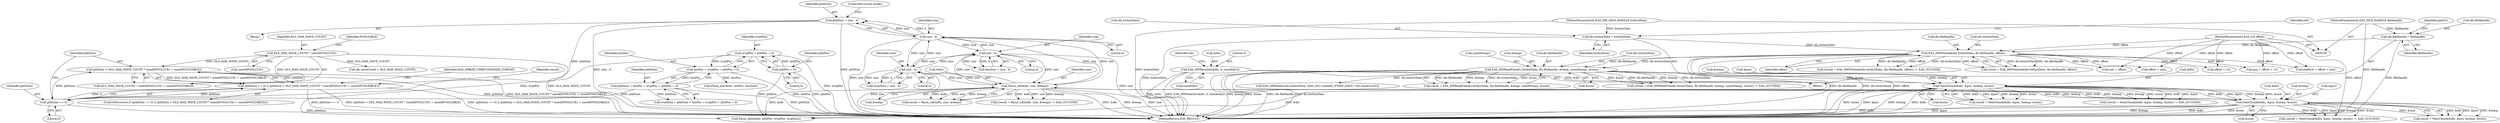 digraph "0_Android_cadfb7a3c96d4fef06656cf37143e1b3e62cae86@API" {
"1000392" [label="(Call,ptblSize > DLS_MAX_WAVE_COUNT * sizeof(POOLCUE) + sizeof(POOLTABLE))"];
"1000389" [label="(Call,ptblSize == 0)"];
"1000363" [label="(Call,ptblSize = size - 4)"];
"1000365" [label="(Call,size - 4)"];
"1000341" [label="(Call,size - 4)"];
"1000353" [label="(Call,size - 4)"];
"1000318" [label="(Call,Parse_cdl(&dls, size, &temp))"];
"1000298" [label="(Call,NextChunk(&dls, &pos, &temp, &size))"];
"1000243" [label="(Call,NextChunk(&dls, &pos, &temp, &size))"];
"1000174" [label="(Call,EAS_HWMemSet(&dls, 0, sizeof(dls)))"];
"1000213" [label="(Call,EAS_HWReadFile(dls.hwInstData, dls.fileHandle, &temp, sizeof(temp), &size))"];
"1000198" [label="(Call,EAS_HWFileSeek(dls.hwInstData, dls.fileHandle, offset))"];
"1000180" [label="(Call,dls.hwInstData = hwInstData)"];
"1000151" [label="(MethodParameterIn,EAS_HW_DATA_HANDLE hwInstData)"];
"1000185" [label="(Call,dls.fileHandle = fileHandle)"];
"1000152" [label="(MethodParameterIn,EAS_FILE_HANDLE fileHandle)"];
"1000153" [label="(MethodParameterIn,EAS_I32 offset)"];
"1000267" [label="(Call,ptblSize = linsPos = wvplPos = ptblPos = 0)"];
"1000269" [label="(Call,linsPos = wvplPos = ptblPos = 0)"];
"1000271" [label="(Call,wvplPos = ptblPos = 0)"];
"1000273" [label="(Call,ptblPos = 0)"];
"1000395" [label="(Call,DLS_MAX_WAVE_COUNT * sizeof(POOLCUE))"];
"1000388" [label="(Call,(ptblSize == 0) || (ptblSize > DLS_MAX_WAVE_COUNT * sizeof(POOLCUE) + sizeof(POOLTABLE)))"];
"1000213" [label="(Call,EAS_HWReadFile(dls.hwInstData, dls.fileHandle, &temp, sizeof(temp), &size))"];
"1000296" [label="(Call,result = NextChunk(&dls, &pos, &temp, &size))"];
"1000343" [label="(Literal,4)"];
"1000366" [label="(Identifier,size)"];
"1000272" [label="(Identifier,wvplPos)"];
"1000220" [label="(Call,&temp)"];
"1000318" [label="(Call,Parse_cdl(&dls, size, &temp))"];
"1000404" [label="(Identifier,EAS_ERROR_UNRECOGNIZED_FORMAT)"];
"1000408" [label="(Identifier,result)"];
"1000244" [label="(Call,&dls)"];
"1000187" [label="(Identifier,dls)"];
"1000196" [label="(Call,result = EAS_HWFileSeek(dls.hwInstData, dls.fileHandle, offset))"];
"1000319" [label="(Call,&dls)"];
"1000351" [label="(Call,wvplSize = size - 4)"];
"1000185" [label="(Call,dls.fileHandle = fileHandle)"];
"1000400" [label="(Identifier,POOLTABLE)"];
"1000837" [label="(MethodReturn,EAS_RESULT)"];
"1000211" [label="(Call,result = EAS_HWReadFile(dls.hwInstData, dls.fileHandle, &temp, sizeof(temp), &size))"];
"1000178" [label="(Call,sizeof(dls))"];
"1000273" [label="(Call,ptblPos = 0)"];
"1000268" [label="(Identifier,ptblSize)"];
"1000199" [label="(Call,dls.hwInstData)"];
"1000274" [label="(Identifier,ptblPos)"];
"1000281" [label="(Call,pos = offset + 12)"];
"1000393" [label="(Identifier,ptblSize)"];
"1000395" [label="(Call,DLS_MAX_WAVE_COUNT * sizeof(POOLCUE))"];
"1000275" [label="(Literal,0)"];
"1000391" [label="(Literal,0)"];
"1000276" [label="(Call,endDLS = offset + size)"];
"1000298" [label="(Call,NextChunk(&dls, &pos, &temp, &size))"];
"1000175" [label="(Call,&dls)"];
"1000210" [label="(Call,(result = EAS_HWReadFile(dls.hwInstData, dls.fileHandle, &temp, sizeof(temp), &size)) != EAS_SUCCESS)"];
"1000181" [label="(Call,dls.hwInstData)"];
"1000322" [label="(Call,&temp)"];
"1000425" [label="(Call,dls.waveCount > DLS_MAX_WAVE_COUNT)"];
"1000217" [label="(Call,dls.fileHandle)"];
"1000367" [label="(Literal,4)"];
"1000339" [label="(Call,linsSize = size - 4)"];
"1000342" [label="(Identifier,size)"];
"1000354" [label="(Identifier,size)"];
"1000250" [label="(Call,&size)"];
"1000394" [label="(Call,DLS_MAX_WAVE_COUNT * sizeof(POOLCUE) + sizeof(POOLTABLE))"];
"1000299" [label="(Call,&dls)"];
"1000265" [label="(Call,wvplSize = ptblSize = linsPos = wvplPos = ptblPos = 0)"];
"1000271" [label="(Call,wvplPos = ptblPos = 0)"];
"1000316" [label="(Call,result = Parse_cdl(&dls, size, &temp))"];
"1000202" [label="(Call,dls.fileHandle)"];
"1000305" [label="(Call,&size)"];
"1000192" [label="(Identifier,ppDLS)"];
"1000186" [label="(Call,dls.fileHandle)"];
"1000396" [label="(Identifier,DLS_MAX_WAVE_COUNT)"];
"1000248" [label="(Call,&temp)"];
"1000241" [label="(Call,result = NextChunk(&dls, &pos, &temp, &size))"];
"1000236" [label="(Call,pos = offset)"];
"1000295" [label="(Call,(result = NextChunk(&dls, &pos, &temp, &size)) != EAS_SUCCESS)"];
"1000409" [label="(Call,Parse_ptbl(&dls, ptblPos, wvplPos, wvplSize))"];
"1000270" [label="(Identifier,linsPos)"];
"1000353" [label="(Call,size - 4)"];
"1000267" [label="(Call,ptblSize = linsPos = wvplPos = ptblPos = 0)"];
"1000243" [label="(Call,NextChunk(&dls, &pos, &temp, &size))"];
"1000269" [label="(Call,linsPos = wvplPos = ptblPos = 0)"];
"1000475" [label="(Call,Parse_lins(&dls, linsPos, linsSize))"];
"1000151" [label="(MethodParameterIn,EAS_HW_DATA_HANDLE hwInstData)"];
"1000189" [label="(Identifier,fileHandle)"];
"1000303" [label="(Call,&temp)"];
"1000392" [label="(Call,ptblSize > DLS_MAX_WAVE_COUNT * sizeof(POOLCUE) + sizeof(POOLTABLE))"];
"1000240" [label="(Call,(result = NextChunk(&dls, &pos, &temp, &size)) != EAS_SUCCESS)"];
"1000177" [label="(Literal,0)"];
"1000390" [label="(Identifier,ptblSize)"];
"1000365" [label="(Call,size - 4)"];
"1000363" [label="(Call,ptblSize = size - 4)"];
"1000246" [label="(Call,&pos)"];
"1000388" [label="(Call,(ptblSize == 0) || (ptblSize > DLS_MAX_WAVE_COUNT * sizeof(POOLCUE) + sizeof(POOLTABLE)))"];
"1000180" [label="(Call,dls.hwInstData = hwInstData)"];
"1000205" [label="(Identifier,offset)"];
"1000389" [label="(Call,ptblSize == 0)"];
"1000315" [label="(Call,(result = Parse_cdl(&dls, size, &temp)) != EAS_SUCCESS)"];
"1000301" [label="(Call,&pos)"];
"1000283" [label="(Call,offset + 12)"];
"1000155" [label="(Block,)"];
"1000153" [label="(MethodParameterIn,EAS_I32 offset)"];
"1000364" [label="(Identifier,ptblSize)"];
"1000214" [label="(Call,dls.hwInstData)"];
"1000174" [label="(Call,EAS_HWMemSet(&dls, 0, sizeof(dls)))"];
"1000198" [label="(Call,EAS_HWFileSeek(dls.hwInstData, dls.fileHandle, offset))"];
"1000152" [label="(MethodParameterIn,EAS_FILE_HANDLE fileHandle)"];
"1000224" [label="(Call,&size)"];
"1000368" [label="(ControlStructure,break;)"];
"1000321" [label="(Identifier,size)"];
"1000195" [label="(Call,(result = EAS_HWFileSeek(dls.hwInstData, dls.fileHandle, offset)) != EAS_SUCCESS)"];
"1000397" [label="(Call,sizeof(POOLCUE))"];
"1000222" [label="(Call,sizeof(temp))"];
"1000438" [label="(Call,EAS_HWMalloc(dls.hwInstData, (EAS_I32) (sizeof(S_WSMP_DATA) * dls.waveCount)))"];
"1000278" [label="(Call,offset + size)"];
"1000355" [label="(Literal,4)"];
"1000341" [label="(Call,size - 4)"];
"1000387" [label="(ControlStructure,if ((ptblSize == 0) || (ptblSize > DLS_MAX_WAVE_COUNT * sizeof(POOLCUE) + sizeof(POOLTABLE))))"];
"1000312" [label="(Block,)"];
"1000182" [label="(Identifier,dls)"];
"1000184" [label="(Identifier,hwInstData)"];
"1000392" -> "1000388"  [label="AST: "];
"1000392" -> "1000394"  [label="CFG: "];
"1000393" -> "1000392"  [label="AST: "];
"1000394" -> "1000392"  [label="AST: "];
"1000388" -> "1000392"  [label="CFG: "];
"1000392" -> "1000837"  [label="DDG: DLS_MAX_WAVE_COUNT * sizeof(POOLCUE) + sizeof(POOLTABLE)"];
"1000392" -> "1000837"  [label="DDG: ptblSize"];
"1000392" -> "1000388"  [label="DDG: ptblSize"];
"1000392" -> "1000388"  [label="DDG: DLS_MAX_WAVE_COUNT * sizeof(POOLCUE) + sizeof(POOLTABLE)"];
"1000389" -> "1000392"  [label="DDG: ptblSize"];
"1000395" -> "1000392"  [label="DDG: DLS_MAX_WAVE_COUNT"];
"1000389" -> "1000388"  [label="AST: "];
"1000389" -> "1000391"  [label="CFG: "];
"1000390" -> "1000389"  [label="AST: "];
"1000391" -> "1000389"  [label="AST: "];
"1000393" -> "1000389"  [label="CFG: "];
"1000388" -> "1000389"  [label="CFG: "];
"1000389" -> "1000837"  [label="DDG: ptblSize"];
"1000389" -> "1000388"  [label="DDG: ptblSize"];
"1000389" -> "1000388"  [label="DDG: 0"];
"1000363" -> "1000389"  [label="DDG: ptblSize"];
"1000267" -> "1000389"  [label="DDG: ptblSize"];
"1000363" -> "1000312"  [label="AST: "];
"1000363" -> "1000365"  [label="CFG: "];
"1000364" -> "1000363"  [label="AST: "];
"1000365" -> "1000363"  [label="AST: "];
"1000368" -> "1000363"  [label="CFG: "];
"1000363" -> "1000837"  [label="DDG: size - 4"];
"1000363" -> "1000837"  [label="DDG: ptblSize"];
"1000365" -> "1000363"  [label="DDG: size"];
"1000365" -> "1000363"  [label="DDG: 4"];
"1000365" -> "1000367"  [label="CFG: "];
"1000366" -> "1000365"  [label="AST: "];
"1000367" -> "1000365"  [label="AST: "];
"1000365" -> "1000837"  [label="DDG: size"];
"1000365" -> "1000318"  [label="DDG: size"];
"1000365" -> "1000341"  [label="DDG: size"];
"1000365" -> "1000353"  [label="DDG: size"];
"1000341" -> "1000365"  [label="DDG: size"];
"1000353" -> "1000365"  [label="DDG: size"];
"1000318" -> "1000365"  [label="DDG: size"];
"1000341" -> "1000339"  [label="AST: "];
"1000341" -> "1000343"  [label="CFG: "];
"1000342" -> "1000341"  [label="AST: "];
"1000343" -> "1000341"  [label="AST: "];
"1000339" -> "1000341"  [label="CFG: "];
"1000341" -> "1000837"  [label="DDG: size"];
"1000341" -> "1000318"  [label="DDG: size"];
"1000341" -> "1000339"  [label="DDG: size"];
"1000341" -> "1000339"  [label="DDG: 4"];
"1000353" -> "1000341"  [label="DDG: size"];
"1000318" -> "1000341"  [label="DDG: size"];
"1000341" -> "1000353"  [label="DDG: size"];
"1000353" -> "1000351"  [label="AST: "];
"1000353" -> "1000355"  [label="CFG: "];
"1000354" -> "1000353"  [label="AST: "];
"1000355" -> "1000353"  [label="AST: "];
"1000351" -> "1000353"  [label="CFG: "];
"1000353" -> "1000837"  [label="DDG: size"];
"1000353" -> "1000318"  [label="DDG: size"];
"1000353" -> "1000351"  [label="DDG: size"];
"1000353" -> "1000351"  [label="DDG: 4"];
"1000318" -> "1000353"  [label="DDG: size"];
"1000318" -> "1000316"  [label="AST: "];
"1000318" -> "1000322"  [label="CFG: "];
"1000319" -> "1000318"  [label="AST: "];
"1000321" -> "1000318"  [label="AST: "];
"1000322" -> "1000318"  [label="AST: "];
"1000316" -> "1000318"  [label="CFG: "];
"1000318" -> "1000837"  [label="DDG: &dls"];
"1000318" -> "1000837"  [label="DDG: &temp"];
"1000318" -> "1000837"  [label="DDG: size"];
"1000318" -> "1000298"  [label="DDG: &dls"];
"1000318" -> "1000298"  [label="DDG: &temp"];
"1000318" -> "1000315"  [label="DDG: &dls"];
"1000318" -> "1000315"  [label="DDG: size"];
"1000318" -> "1000315"  [label="DDG: &temp"];
"1000318" -> "1000316"  [label="DDG: &dls"];
"1000318" -> "1000316"  [label="DDG: size"];
"1000318" -> "1000316"  [label="DDG: &temp"];
"1000298" -> "1000318"  [label="DDG: &dls"];
"1000298" -> "1000318"  [label="DDG: &temp"];
"1000318" -> "1000409"  [label="DDG: &dls"];
"1000298" -> "1000296"  [label="AST: "];
"1000298" -> "1000305"  [label="CFG: "];
"1000299" -> "1000298"  [label="AST: "];
"1000301" -> "1000298"  [label="AST: "];
"1000303" -> "1000298"  [label="AST: "];
"1000305" -> "1000298"  [label="AST: "];
"1000296" -> "1000298"  [label="CFG: "];
"1000298" -> "1000837"  [label="DDG: &temp"];
"1000298" -> "1000837"  [label="DDG: &dls"];
"1000298" -> "1000837"  [label="DDG: &size"];
"1000298" -> "1000837"  [label="DDG: &pos"];
"1000298" -> "1000295"  [label="DDG: &dls"];
"1000298" -> "1000295"  [label="DDG: &pos"];
"1000298" -> "1000295"  [label="DDG: &temp"];
"1000298" -> "1000295"  [label="DDG: &size"];
"1000298" -> "1000296"  [label="DDG: &dls"];
"1000298" -> "1000296"  [label="DDG: &pos"];
"1000298" -> "1000296"  [label="DDG: &temp"];
"1000298" -> "1000296"  [label="DDG: &size"];
"1000243" -> "1000298"  [label="DDG: &dls"];
"1000243" -> "1000298"  [label="DDG: &pos"];
"1000243" -> "1000298"  [label="DDG: &temp"];
"1000243" -> "1000298"  [label="DDG: &size"];
"1000298" -> "1000409"  [label="DDG: &dls"];
"1000243" -> "1000241"  [label="AST: "];
"1000243" -> "1000250"  [label="CFG: "];
"1000244" -> "1000243"  [label="AST: "];
"1000246" -> "1000243"  [label="AST: "];
"1000248" -> "1000243"  [label="AST: "];
"1000250" -> "1000243"  [label="AST: "];
"1000241" -> "1000243"  [label="CFG: "];
"1000243" -> "1000837"  [label="DDG: &temp"];
"1000243" -> "1000837"  [label="DDG: &dls"];
"1000243" -> "1000837"  [label="DDG: &size"];
"1000243" -> "1000837"  [label="DDG: &pos"];
"1000243" -> "1000240"  [label="DDG: &dls"];
"1000243" -> "1000240"  [label="DDG: &pos"];
"1000243" -> "1000240"  [label="DDG: &temp"];
"1000243" -> "1000240"  [label="DDG: &size"];
"1000243" -> "1000241"  [label="DDG: &dls"];
"1000243" -> "1000241"  [label="DDG: &pos"];
"1000243" -> "1000241"  [label="DDG: &temp"];
"1000243" -> "1000241"  [label="DDG: &size"];
"1000174" -> "1000243"  [label="DDG: &dls"];
"1000213" -> "1000243"  [label="DDG: &temp"];
"1000213" -> "1000243"  [label="DDG: &size"];
"1000243" -> "1000409"  [label="DDG: &dls"];
"1000174" -> "1000155"  [label="AST: "];
"1000174" -> "1000178"  [label="CFG: "];
"1000175" -> "1000174"  [label="AST: "];
"1000177" -> "1000174"  [label="AST: "];
"1000178" -> "1000174"  [label="AST: "];
"1000182" -> "1000174"  [label="CFG: "];
"1000174" -> "1000837"  [label="DDG: &dls"];
"1000174" -> "1000837"  [label="DDG: EAS_HWMemSet(&dls, 0, sizeof(dls))"];
"1000213" -> "1000211"  [label="AST: "];
"1000213" -> "1000224"  [label="CFG: "];
"1000214" -> "1000213"  [label="AST: "];
"1000217" -> "1000213"  [label="AST: "];
"1000220" -> "1000213"  [label="AST: "];
"1000222" -> "1000213"  [label="AST: "];
"1000224" -> "1000213"  [label="AST: "];
"1000211" -> "1000213"  [label="CFG: "];
"1000213" -> "1000837"  [label="DDG: dls.fileHandle"];
"1000213" -> "1000837"  [label="DDG: dls.hwInstData"];
"1000213" -> "1000837"  [label="DDG: &temp"];
"1000213" -> "1000837"  [label="DDG: &size"];
"1000213" -> "1000210"  [label="DDG: dls.fileHandle"];
"1000213" -> "1000210"  [label="DDG: &temp"];
"1000213" -> "1000210"  [label="DDG: dls.hwInstData"];
"1000213" -> "1000210"  [label="DDG: &size"];
"1000213" -> "1000211"  [label="DDG: dls.fileHandle"];
"1000213" -> "1000211"  [label="DDG: &temp"];
"1000213" -> "1000211"  [label="DDG: dls.hwInstData"];
"1000213" -> "1000211"  [label="DDG: &size"];
"1000198" -> "1000213"  [label="DDG: dls.hwInstData"];
"1000198" -> "1000213"  [label="DDG: dls.fileHandle"];
"1000213" -> "1000438"  [label="DDG: dls.hwInstData"];
"1000198" -> "1000196"  [label="AST: "];
"1000198" -> "1000205"  [label="CFG: "];
"1000199" -> "1000198"  [label="AST: "];
"1000202" -> "1000198"  [label="AST: "];
"1000205" -> "1000198"  [label="AST: "];
"1000196" -> "1000198"  [label="CFG: "];
"1000198" -> "1000837"  [label="DDG: dls.hwInstData"];
"1000198" -> "1000837"  [label="DDG: offset"];
"1000198" -> "1000837"  [label="DDG: dls.fileHandle"];
"1000198" -> "1000195"  [label="DDG: dls.hwInstData"];
"1000198" -> "1000195"  [label="DDG: dls.fileHandle"];
"1000198" -> "1000195"  [label="DDG: offset"];
"1000198" -> "1000196"  [label="DDG: dls.hwInstData"];
"1000198" -> "1000196"  [label="DDG: dls.fileHandle"];
"1000198" -> "1000196"  [label="DDG: offset"];
"1000180" -> "1000198"  [label="DDG: dls.hwInstData"];
"1000185" -> "1000198"  [label="DDG: dls.fileHandle"];
"1000153" -> "1000198"  [label="DDG: offset"];
"1000198" -> "1000236"  [label="DDG: offset"];
"1000198" -> "1000276"  [label="DDG: offset"];
"1000198" -> "1000278"  [label="DDG: offset"];
"1000198" -> "1000281"  [label="DDG: offset"];
"1000198" -> "1000283"  [label="DDG: offset"];
"1000180" -> "1000155"  [label="AST: "];
"1000180" -> "1000184"  [label="CFG: "];
"1000181" -> "1000180"  [label="AST: "];
"1000184" -> "1000180"  [label="AST: "];
"1000187" -> "1000180"  [label="CFG: "];
"1000180" -> "1000837"  [label="DDG: hwInstData"];
"1000151" -> "1000180"  [label="DDG: hwInstData"];
"1000151" -> "1000150"  [label="AST: "];
"1000151" -> "1000837"  [label="DDG: hwInstData"];
"1000185" -> "1000155"  [label="AST: "];
"1000185" -> "1000189"  [label="CFG: "];
"1000186" -> "1000185"  [label="AST: "];
"1000189" -> "1000185"  [label="AST: "];
"1000192" -> "1000185"  [label="CFG: "];
"1000185" -> "1000837"  [label="DDG: fileHandle"];
"1000152" -> "1000185"  [label="DDG: fileHandle"];
"1000152" -> "1000150"  [label="AST: "];
"1000152" -> "1000837"  [label="DDG: fileHandle"];
"1000153" -> "1000150"  [label="AST: "];
"1000153" -> "1000837"  [label="DDG: offset"];
"1000153" -> "1000236"  [label="DDG: offset"];
"1000153" -> "1000276"  [label="DDG: offset"];
"1000153" -> "1000278"  [label="DDG: offset"];
"1000153" -> "1000281"  [label="DDG: offset"];
"1000153" -> "1000283"  [label="DDG: offset"];
"1000267" -> "1000265"  [label="AST: "];
"1000267" -> "1000269"  [label="CFG: "];
"1000268" -> "1000267"  [label="AST: "];
"1000269" -> "1000267"  [label="AST: "];
"1000265" -> "1000267"  [label="CFG: "];
"1000267" -> "1000837"  [label="DDG: ptblSize"];
"1000267" -> "1000265"  [label="DDG: ptblSize"];
"1000269" -> "1000267"  [label="DDG: linsPos"];
"1000269" -> "1000271"  [label="CFG: "];
"1000270" -> "1000269"  [label="AST: "];
"1000271" -> "1000269"  [label="AST: "];
"1000269" -> "1000837"  [label="DDG: linsPos"];
"1000271" -> "1000269"  [label="DDG: wvplPos"];
"1000269" -> "1000475"  [label="DDG: linsPos"];
"1000271" -> "1000273"  [label="CFG: "];
"1000272" -> "1000271"  [label="AST: "];
"1000273" -> "1000271"  [label="AST: "];
"1000271" -> "1000837"  [label="DDG: wvplPos"];
"1000273" -> "1000271"  [label="DDG: ptblPos"];
"1000271" -> "1000409"  [label="DDG: wvplPos"];
"1000273" -> "1000275"  [label="CFG: "];
"1000274" -> "1000273"  [label="AST: "];
"1000275" -> "1000273"  [label="AST: "];
"1000273" -> "1000837"  [label="DDG: ptblPos"];
"1000273" -> "1000409"  [label="DDG: ptblPos"];
"1000395" -> "1000394"  [label="AST: "];
"1000395" -> "1000397"  [label="CFG: "];
"1000396" -> "1000395"  [label="AST: "];
"1000397" -> "1000395"  [label="AST: "];
"1000400" -> "1000395"  [label="CFG: "];
"1000395" -> "1000837"  [label="DDG: DLS_MAX_WAVE_COUNT"];
"1000395" -> "1000394"  [label="DDG: DLS_MAX_WAVE_COUNT"];
"1000395" -> "1000425"  [label="DDG: DLS_MAX_WAVE_COUNT"];
"1000388" -> "1000387"  [label="AST: "];
"1000404" -> "1000388"  [label="CFG: "];
"1000408" -> "1000388"  [label="CFG: "];
"1000388" -> "1000837"  [label="DDG: ptblSize == 0"];
"1000388" -> "1000837"  [label="DDG: ptblSize > DLS_MAX_WAVE_COUNT * sizeof(POOLCUE) + sizeof(POOLTABLE)"];
"1000388" -> "1000837"  [label="DDG: (ptblSize == 0) || (ptblSize > DLS_MAX_WAVE_COUNT * sizeof(POOLCUE) + sizeof(POOLTABLE))"];
}
